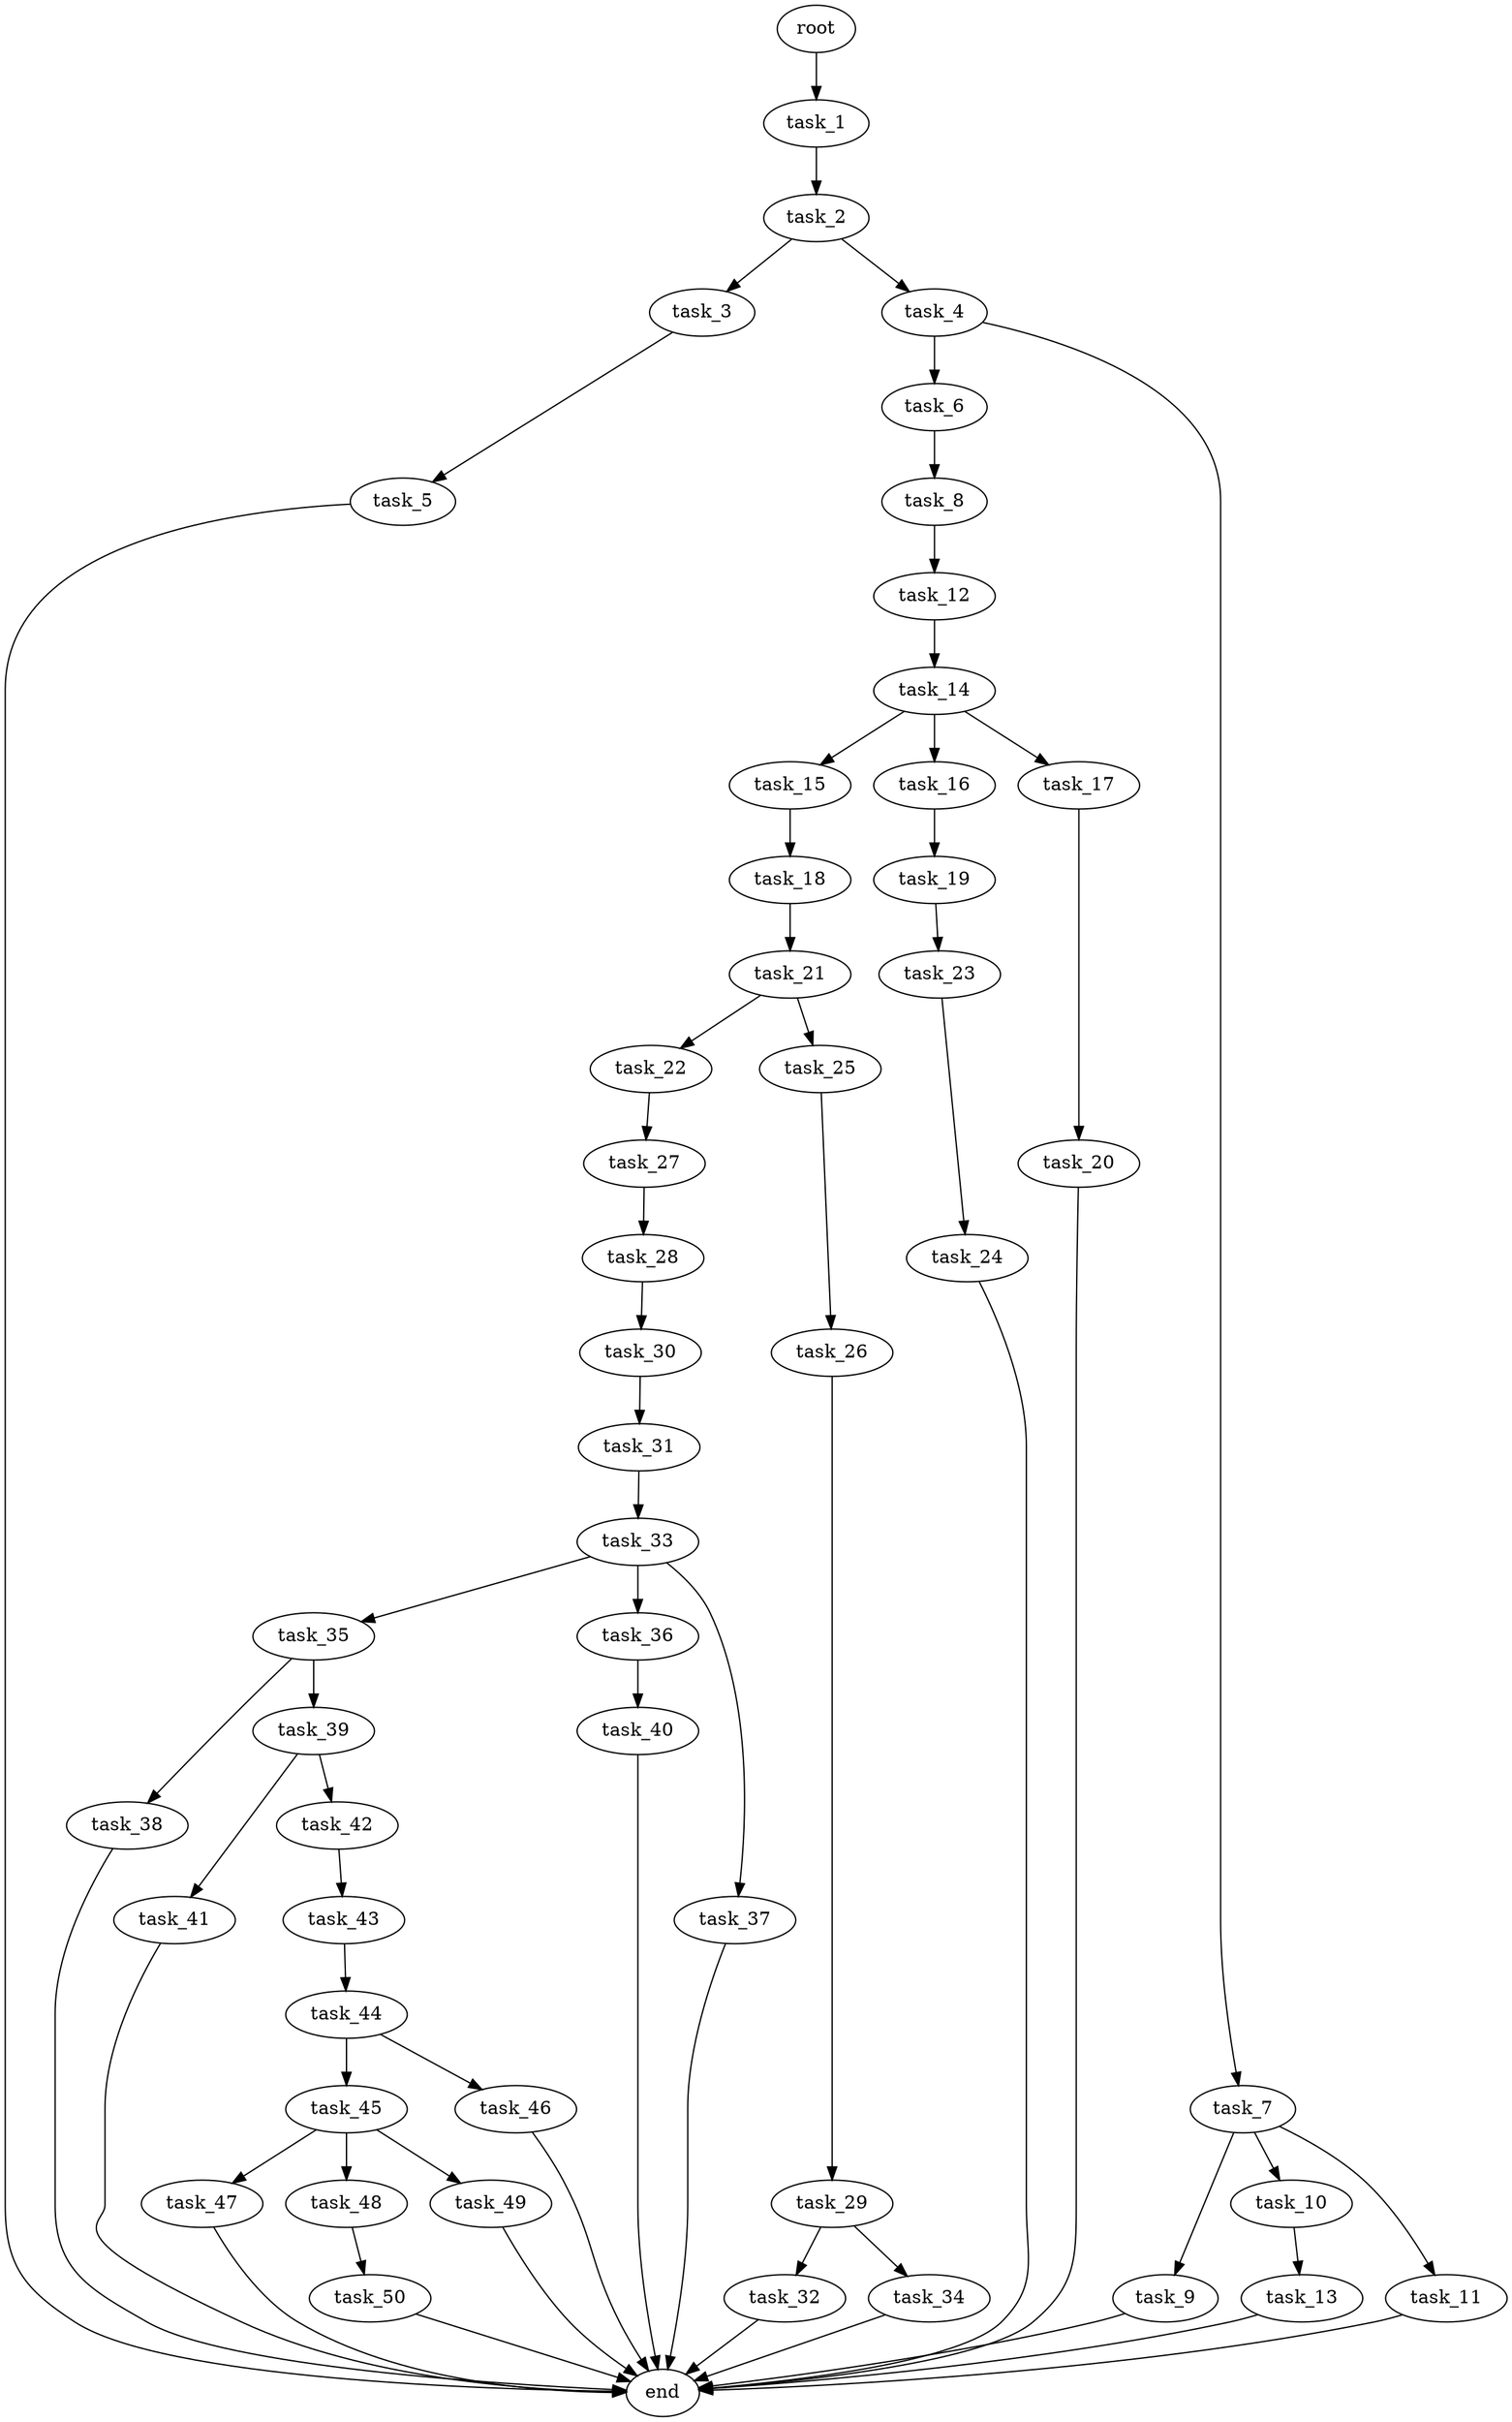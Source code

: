 digraph G {
  root [size="0.000000e+00"];
  task_1 [size="9.010800e+09"];
  task_2 [size="7.601605e+09"];
  task_3 [size="1.108720e+09"];
  task_4 [size="2.184120e+09"];
  task_5 [size="2.455448e+09"];
  task_6 [size="2.097476e+09"];
  task_7 [size="4.368459e+09"];
  task_8 [size="5.100022e+09"];
  task_9 [size="3.429138e+09"];
  task_10 [size="5.352243e+09"];
  task_11 [size="2.980963e+09"];
  task_12 [size="9.421275e+09"];
  task_13 [size="4.224631e+09"];
  task_14 [size="9.066573e+09"];
  task_15 [size="6.391747e+09"];
  task_16 [size="5.024316e+09"];
  task_17 [size="6.108508e+09"];
  task_18 [size="3.992837e+09"];
  task_19 [size="3.240154e+09"];
  task_20 [size="5.517089e+09"];
  task_21 [size="4.796820e+09"];
  task_22 [size="2.688739e+09"];
  task_23 [size="2.807983e+09"];
  task_24 [size="3.255212e+09"];
  task_25 [size="5.748840e+09"];
  task_26 [size="3.347895e+09"];
  task_27 [size="7.944148e+08"];
  task_28 [size="3.574785e+09"];
  task_29 [size="2.007460e+09"];
  task_30 [size="9.376345e+09"];
  task_31 [size="3.224450e+09"];
  task_32 [size="3.446785e+09"];
  task_33 [size="7.873129e+09"];
  task_34 [size="3.298201e+09"];
  task_35 [size="6.285454e+09"];
  task_36 [size="9.237734e+09"];
  task_37 [size="7.000502e+09"];
  task_38 [size="4.885959e+09"];
  task_39 [size="5.374953e+09"];
  task_40 [size="4.574083e+09"];
  task_41 [size="2.765065e+09"];
  task_42 [size="9.669713e+09"];
  task_43 [size="6.446357e+08"];
  task_44 [size="6.361499e+09"];
  task_45 [size="9.707354e+09"];
  task_46 [size="3.858331e+09"];
  task_47 [size="8.873338e+09"];
  task_48 [size="9.285518e+09"];
  task_49 [size="4.285995e+09"];
  task_50 [size="3.232982e+09"];
  end [size="0.000000e+00"];

  root -> task_1 [size="1.000000e-12"];
  task_1 -> task_2 [size="7.601605e+08"];
  task_2 -> task_3 [size="1.108720e+08"];
  task_2 -> task_4 [size="2.184120e+08"];
  task_3 -> task_5 [size="2.455448e+08"];
  task_4 -> task_6 [size="2.097476e+08"];
  task_4 -> task_7 [size="4.368459e+08"];
  task_5 -> end [size="1.000000e-12"];
  task_6 -> task_8 [size="5.100022e+08"];
  task_7 -> task_9 [size="3.429138e+08"];
  task_7 -> task_10 [size="5.352243e+08"];
  task_7 -> task_11 [size="2.980963e+08"];
  task_8 -> task_12 [size="9.421275e+08"];
  task_9 -> end [size="1.000000e-12"];
  task_10 -> task_13 [size="4.224631e+08"];
  task_11 -> end [size="1.000000e-12"];
  task_12 -> task_14 [size="9.066573e+08"];
  task_13 -> end [size="1.000000e-12"];
  task_14 -> task_15 [size="6.391747e+08"];
  task_14 -> task_16 [size="5.024316e+08"];
  task_14 -> task_17 [size="6.108508e+08"];
  task_15 -> task_18 [size="3.992837e+08"];
  task_16 -> task_19 [size="3.240154e+08"];
  task_17 -> task_20 [size="5.517089e+08"];
  task_18 -> task_21 [size="4.796820e+08"];
  task_19 -> task_23 [size="2.807983e+08"];
  task_20 -> end [size="1.000000e-12"];
  task_21 -> task_22 [size="2.688739e+08"];
  task_21 -> task_25 [size="5.748840e+08"];
  task_22 -> task_27 [size="7.944148e+07"];
  task_23 -> task_24 [size="3.255212e+08"];
  task_24 -> end [size="1.000000e-12"];
  task_25 -> task_26 [size="3.347895e+08"];
  task_26 -> task_29 [size="2.007460e+08"];
  task_27 -> task_28 [size="3.574785e+08"];
  task_28 -> task_30 [size="9.376345e+08"];
  task_29 -> task_32 [size="3.446785e+08"];
  task_29 -> task_34 [size="3.298201e+08"];
  task_30 -> task_31 [size="3.224450e+08"];
  task_31 -> task_33 [size="7.873129e+08"];
  task_32 -> end [size="1.000000e-12"];
  task_33 -> task_35 [size="6.285454e+08"];
  task_33 -> task_36 [size="9.237734e+08"];
  task_33 -> task_37 [size="7.000502e+08"];
  task_34 -> end [size="1.000000e-12"];
  task_35 -> task_38 [size="4.885959e+08"];
  task_35 -> task_39 [size="5.374953e+08"];
  task_36 -> task_40 [size="4.574083e+08"];
  task_37 -> end [size="1.000000e-12"];
  task_38 -> end [size="1.000000e-12"];
  task_39 -> task_41 [size="2.765065e+08"];
  task_39 -> task_42 [size="9.669713e+08"];
  task_40 -> end [size="1.000000e-12"];
  task_41 -> end [size="1.000000e-12"];
  task_42 -> task_43 [size="6.446357e+07"];
  task_43 -> task_44 [size="6.361499e+08"];
  task_44 -> task_45 [size="9.707354e+08"];
  task_44 -> task_46 [size="3.858331e+08"];
  task_45 -> task_47 [size="8.873338e+08"];
  task_45 -> task_48 [size="9.285518e+08"];
  task_45 -> task_49 [size="4.285995e+08"];
  task_46 -> end [size="1.000000e-12"];
  task_47 -> end [size="1.000000e-12"];
  task_48 -> task_50 [size="3.232982e+08"];
  task_49 -> end [size="1.000000e-12"];
  task_50 -> end [size="1.000000e-12"];
}
